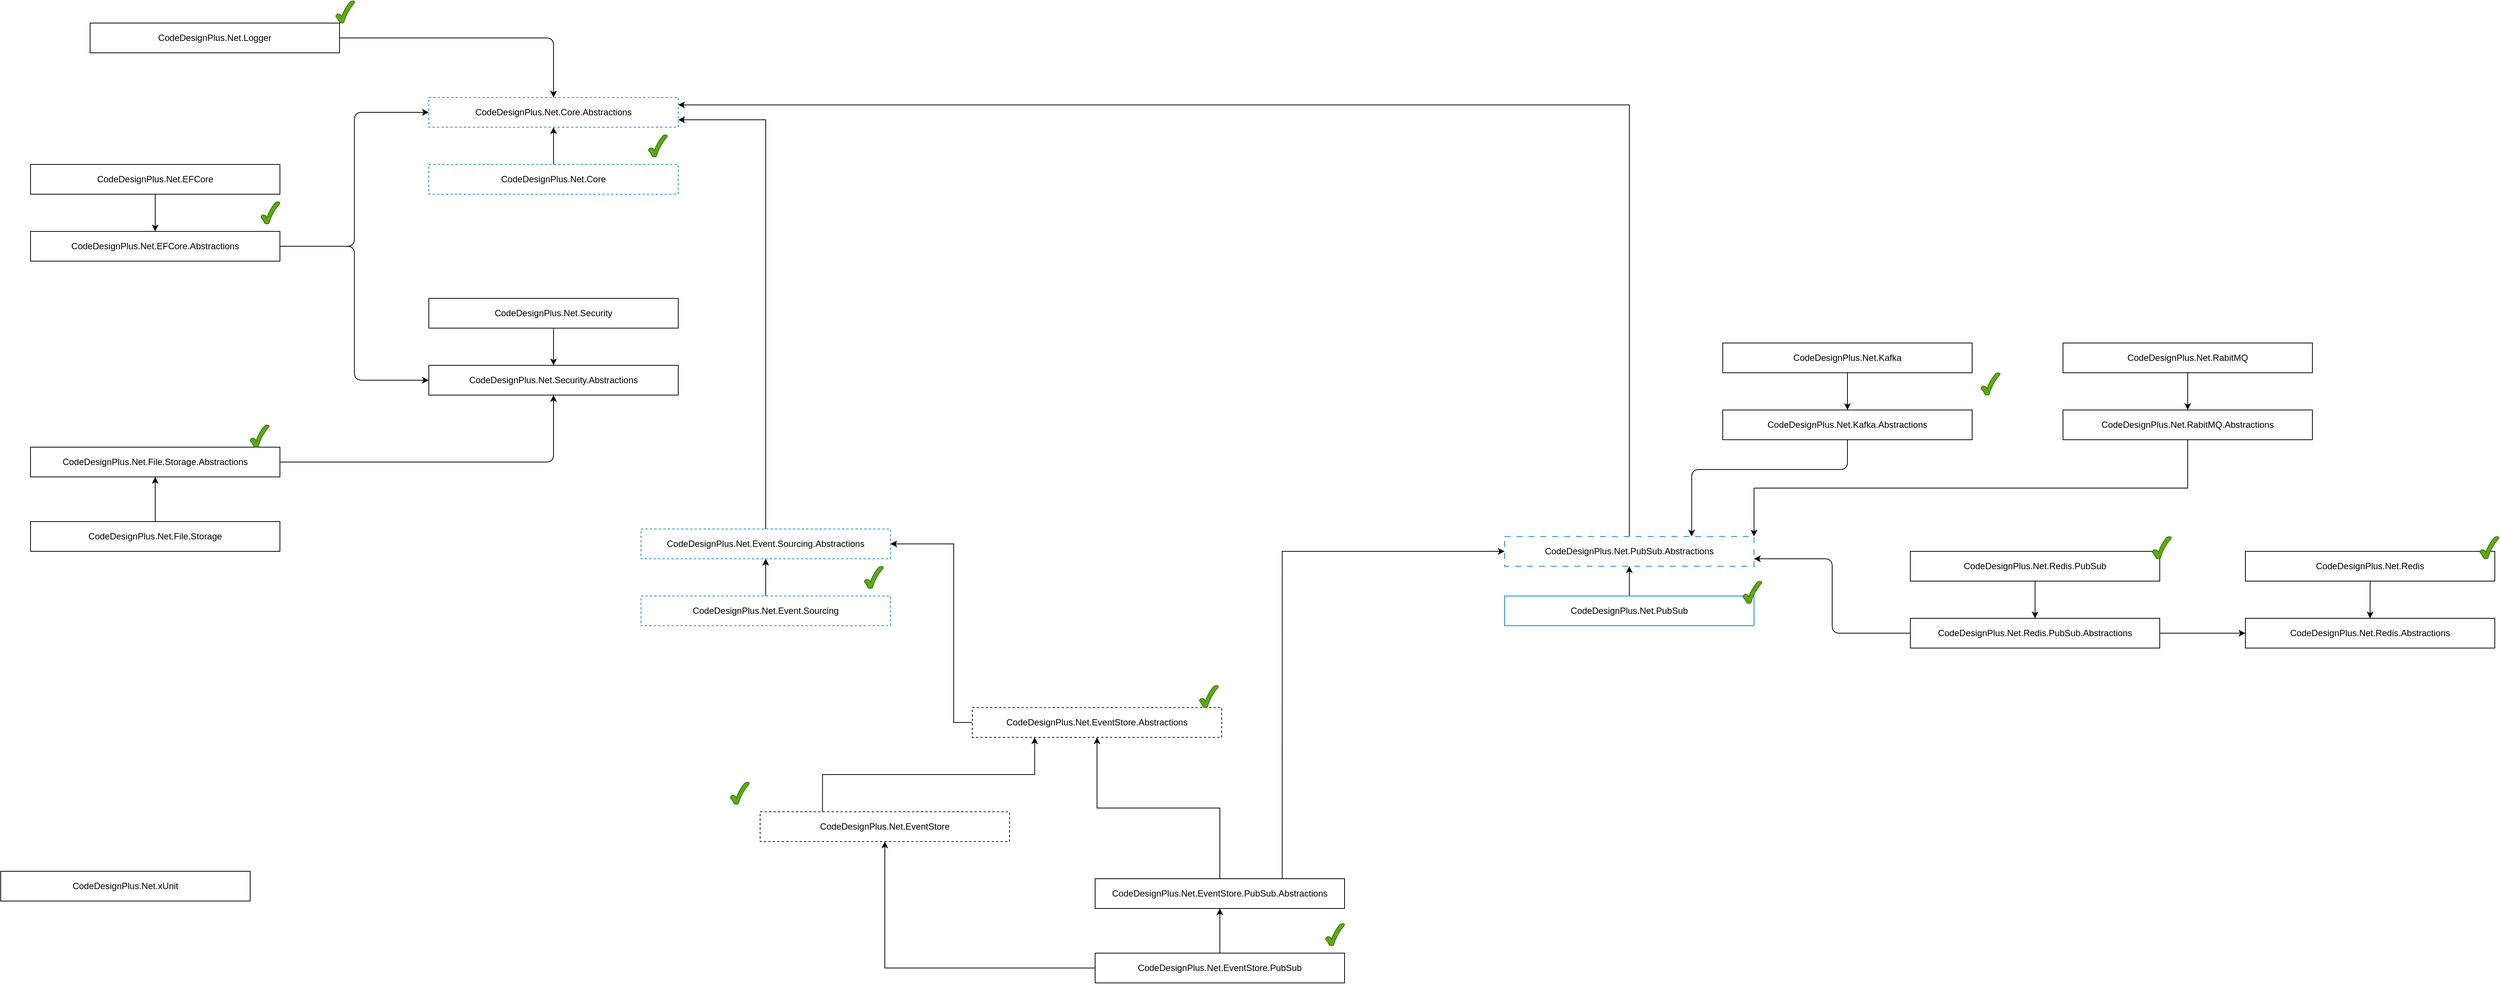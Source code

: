 <mxfile version="24.5.1" type="device" pages="2">
  <diagram id="ALPiPwQ1Wrh_tRAnz7oF" name="Page-1">
    <mxGraphModel dx="2284" dy="836" grid="1" gridSize="10" guides="1" tooltips="1" connect="1" arrows="1" fold="1" page="1" pageScale="1" pageWidth="850" pageHeight="1100" math="0" shadow="0">
      <root>
        <mxCell id="0" />
        <mxCell id="1" parent="0" />
        <mxCell id="4" style="edgeStyle=orthogonalEdgeStyle;html=1;entryX=0.5;entryY=1;entryDx=0;entryDy=0;" parent="1" source="2" target="3" edge="1">
          <mxGeometry relative="1" as="geometry" />
        </mxCell>
        <mxCell id="2" value="CodeDesignPlus.Net.Core" style="rounded=0;whiteSpace=wrap;html=1;dashed=1;strokeColor=#007FFF;" parent="1" vertex="1">
          <mxGeometry x="305" y="270" width="335" height="40" as="geometry" />
        </mxCell>
        <mxCell id="3" value="CodeDesignPlus.Net.Core.Abstractions" style="rounded=0;whiteSpace=wrap;html=1;dashed=1;strokeColor=#007FFF;" parent="1" vertex="1">
          <mxGeometry x="305" y="180" width="335" height="40" as="geometry" />
        </mxCell>
        <mxCell id="21" style="edgeStyle=orthogonalEdgeStyle;html=1;exitX=1;exitY=0.5;exitDx=0;exitDy=0;entryX=0;entryY=0.5;entryDx=0;entryDy=0;" parent="1" source="7" target="3" edge="1">
          <mxGeometry relative="1" as="geometry" />
        </mxCell>
        <mxCell id="22" style="edgeStyle=orthogonalEdgeStyle;html=1;exitX=1;exitY=0.5;exitDx=0;exitDy=0;entryX=0;entryY=0.5;entryDx=0;entryDy=0;" parent="1" source="7" target="13" edge="1">
          <mxGeometry relative="1" as="geometry" />
        </mxCell>
        <mxCell id="7" value="CodeDesignPlus.Net.EFCore.Abstractions" style="rounded=0;whiteSpace=wrap;html=1;" parent="1" vertex="1">
          <mxGeometry x="-230" y="360" width="335" height="40" as="geometry" />
        </mxCell>
        <mxCell id="18" style="edgeStyle=none;html=1;exitX=0.5;exitY=1;exitDx=0;exitDy=0;" parent="1" source="8" target="7" edge="1">
          <mxGeometry relative="1" as="geometry" />
        </mxCell>
        <mxCell id="8" value="CodeDesignPlus.Net.EFCore" style="rounded=0;whiteSpace=wrap;html=1;" parent="1" vertex="1">
          <mxGeometry x="-230" y="270" width="335" height="40" as="geometry" />
        </mxCell>
        <mxCell id="10" value="CodeDesignPlus.Net.Redis.Abstractions" style="rounded=0;whiteSpace=wrap;html=1;" parent="1" vertex="1">
          <mxGeometry x="2745" y="880" width="335" height="40" as="geometry" />
        </mxCell>
        <mxCell id="24" style="edgeStyle=orthogonalEdgeStyle;html=1;exitX=0.5;exitY=1;exitDx=0;exitDy=0;entryX=0.5;entryY=0;entryDx=0;entryDy=0;" parent="1" source="11" target="10" edge="1">
          <mxGeometry relative="1" as="geometry" />
        </mxCell>
        <mxCell id="11" value="CodeDesignPlus.Net.Redis" style="rounded=0;whiteSpace=wrap;html=1;" parent="1" vertex="1">
          <mxGeometry x="2745" y="790" width="335" height="40" as="geometry" />
        </mxCell>
        <mxCell id="13" value="CodeDesignPlus.Net.Security.Abstractions" style="rounded=0;whiteSpace=wrap;html=1;" parent="1" vertex="1">
          <mxGeometry x="305" y="540" width="335" height="40" as="geometry" />
        </mxCell>
        <mxCell id="20" style="edgeStyle=none;html=1;exitX=0.5;exitY=1;exitDx=0;exitDy=0;" parent="1" source="14" target="13" edge="1">
          <mxGeometry relative="1" as="geometry" />
        </mxCell>
        <mxCell id="14" value="CodeDesignPlus.Net.Security" style="rounded=0;whiteSpace=wrap;html=1;" parent="1" vertex="1">
          <mxGeometry x="305" y="450" width="335" height="40" as="geometry" />
        </mxCell>
        <mxCell id="cR9hNljPTaHk-naQaL1g-62" style="edgeStyle=orthogonalEdgeStyle;rounded=0;orthogonalLoop=1;jettySize=auto;html=1;exitX=0.5;exitY=0;exitDx=0;exitDy=0;entryX=1;entryY=0.25;entryDx=0;entryDy=0;" parent="1" source="16" target="3" edge="1">
          <mxGeometry relative="1" as="geometry" />
        </mxCell>
        <mxCell id="16" value="CodeDesignPlus.Net.PubSub.Abstractions" style="rounded=0;whiteSpace=wrap;html=1;dashed=1;dashPattern=8 8;strokeColor=#007FFF;" parent="1" vertex="1">
          <mxGeometry x="1750" y="770" width="335" height="40" as="geometry" />
        </mxCell>
        <mxCell id="cR9hNljPTaHk-naQaL1g-59" style="edgeStyle=orthogonalEdgeStyle;rounded=0;orthogonalLoop=1;jettySize=auto;html=1;exitX=0.5;exitY=0;exitDx=0;exitDy=0;" parent="1" source="17" target="16" edge="1">
          <mxGeometry relative="1" as="geometry" />
        </mxCell>
        <mxCell id="17" value="CodeDesignPlus.Net.PubSub" style="rounded=0;whiteSpace=wrap;html=1;strokeColor=#007FFF;" parent="1" vertex="1">
          <mxGeometry x="1750" y="850" width="335" height="40" as="geometry" />
        </mxCell>
        <mxCell id="28" style="edgeStyle=orthogonalEdgeStyle;html=1;exitX=0;exitY=0.5;exitDx=0;exitDy=0;entryX=1;entryY=0.75;entryDx=0;entryDy=0;" parent="1" source="25" target="16" edge="1">
          <mxGeometry relative="1" as="geometry" />
        </mxCell>
        <mxCell id="25" value="CodeDesignPlus.Net.Redis.PubSub.Abstractions" style="rounded=0;whiteSpace=wrap;html=1;" parent="1" vertex="1">
          <mxGeometry x="2295" y="880" width="335" height="40" as="geometry" />
        </mxCell>
        <mxCell id="26" style="edgeStyle=orthogonalEdgeStyle;html=1;exitX=0.5;exitY=1;exitDx=0;exitDy=0;entryX=0.5;entryY=0;entryDx=0;entryDy=0;" parent="1" source="27" target="25" edge="1">
          <mxGeometry relative="1" as="geometry" />
        </mxCell>
        <mxCell id="29" style="edgeStyle=orthogonalEdgeStyle;html=1;exitX=1;exitY=0.5;exitDx=0;exitDy=0;entryX=0;entryY=0.5;entryDx=0;entryDy=0;" parent="1" source="25" target="10" edge="1">
          <mxGeometry relative="1" as="geometry" />
        </mxCell>
        <mxCell id="27" value="CodeDesignPlus.Net.Redis.PubSub" style="rounded=0;whiteSpace=wrap;html=1;" parent="1" vertex="1">
          <mxGeometry x="2295" y="790" width="335" height="40" as="geometry" />
        </mxCell>
        <mxCell id="cR9hNljPTaHk-naQaL1g-58" style="edgeStyle=orthogonalEdgeStyle;rounded=0;orthogonalLoop=1;jettySize=auto;html=1;exitX=0.5;exitY=0;exitDx=0;exitDy=0;entryX=1;entryY=0.75;entryDx=0;entryDy=0;" parent="1" source="30" target="3" edge="1">
          <mxGeometry relative="1" as="geometry" />
        </mxCell>
        <mxCell id="30" value="CodeDesignPlus.Net.Event.Sourcing.Abstractions" style="rounded=0;whiteSpace=wrap;html=1;dashed=1;strokeColor=#007FFF;" parent="1" vertex="1">
          <mxGeometry x="590" y="760" width="335" height="40" as="geometry" />
        </mxCell>
        <mxCell id="BZV_SSzwjaXfjPJKH0XT-58" style="edgeStyle=orthogonalEdgeStyle;rounded=0;orthogonalLoop=1;jettySize=auto;html=1;exitX=0.5;exitY=0;exitDx=0;exitDy=0;entryX=0.5;entryY=1;entryDx=0;entryDy=0;" parent="1" source="32" target="30" edge="1">
          <mxGeometry relative="1" as="geometry" />
        </mxCell>
        <mxCell id="32" value="CodeDesignPlus.Net.Event.Sourcing" style="rounded=0;whiteSpace=wrap;html=1;dashed=1;strokeColor=#007FFF;" parent="1" vertex="1">
          <mxGeometry x="590" y="850" width="335" height="40" as="geometry" />
        </mxCell>
        <mxCell id="PFTSv4L4xOiEKsPsDuad-58" style="edgeStyle=orthogonalEdgeStyle;rounded=0;orthogonalLoop=1;jettySize=auto;html=1;exitX=0;exitY=0.5;exitDx=0;exitDy=0;" parent="1" source="34" target="30" edge="1">
          <mxGeometry relative="1" as="geometry">
            <Array as="points">
              <mxPoint x="1010" y="1020" />
              <mxPoint x="1010" y="780" />
            </Array>
          </mxGeometry>
        </mxCell>
        <mxCell id="34" value="CodeDesignPlus.Net.EventStore.Abstractions" style="rounded=0;whiteSpace=wrap;html=1;dashed=1;" parent="1" vertex="1">
          <mxGeometry x="1035" y="1000" width="335" height="40" as="geometry" />
        </mxCell>
        <mxCell id="cR9hNljPTaHk-naQaL1g-60" style="edgeStyle=orthogonalEdgeStyle;rounded=0;orthogonalLoop=1;jettySize=auto;html=1;exitX=0.25;exitY=0;exitDx=0;exitDy=0;entryX=0.25;entryY=1;entryDx=0;entryDy=0;" parent="1" source="36" target="34" edge="1">
          <mxGeometry relative="1" as="geometry" />
        </mxCell>
        <mxCell id="36" value="CodeDesignPlus.Net.EventStore" style="rounded=0;whiteSpace=wrap;html=1;dashed=1;" parent="1" vertex="1">
          <mxGeometry x="750" y="1140" width="335" height="40" as="geometry" />
        </mxCell>
        <mxCell id="cR9hNljPTaHk-naQaL1g-61" style="edgeStyle=orthogonalEdgeStyle;rounded=0;orthogonalLoop=1;jettySize=auto;html=1;exitX=0.5;exitY=0;exitDx=0;exitDy=0;" parent="1" source="41" target="34" edge="1">
          <mxGeometry relative="1" as="geometry" />
        </mxCell>
        <mxCell id="cR9hNljPTaHk-naQaL1g-63" style="edgeStyle=orthogonalEdgeStyle;rounded=0;orthogonalLoop=1;jettySize=auto;html=1;exitX=0.75;exitY=0;exitDx=0;exitDy=0;entryX=0;entryY=0.5;entryDx=0;entryDy=0;" parent="1" source="41" target="16" edge="1">
          <mxGeometry relative="1" as="geometry" />
        </mxCell>
        <mxCell id="41" value="CodeDesignPlus.Net.EventStore.PubSub.Abstractions" style="rounded=0;whiteSpace=wrap;html=1;" parent="1" vertex="1">
          <mxGeometry x="1200" y="1230" width="335" height="40" as="geometry" />
        </mxCell>
        <mxCell id="42" style="edgeStyle=none;html=1;entryX=0.5;entryY=1;entryDx=0;entryDy=0;" parent="1" source="43" target="41" edge="1">
          <mxGeometry relative="1" as="geometry" />
        </mxCell>
        <mxCell id="cR9hNljPTaHk-naQaL1g-69" style="edgeStyle=orthogonalEdgeStyle;rounded=0;orthogonalLoop=1;jettySize=auto;html=1;exitX=0;exitY=0.5;exitDx=0;exitDy=0;" parent="1" source="43" target="36" edge="1">
          <mxGeometry relative="1" as="geometry" />
        </mxCell>
        <mxCell id="43" value="CodeDesignPlus.Net.EventStore.PubSub" style="rounded=0;whiteSpace=wrap;html=1;" parent="1" vertex="1">
          <mxGeometry x="1200" y="1330" width="335" height="40" as="geometry" />
        </mxCell>
        <mxCell id="49" style="edgeStyle=orthogonalEdgeStyle;html=1;exitX=0.5;exitY=1;exitDx=0;exitDy=0;entryX=0.75;entryY=0;entryDx=0;entryDy=0;" parent="1" source="46" target="16" edge="1">
          <mxGeometry relative="1" as="geometry">
            <Array as="points">
              <mxPoint x="2211" y="680" />
              <mxPoint x="2001" y="680" />
            </Array>
          </mxGeometry>
        </mxCell>
        <mxCell id="46" value="CodeDesignPlus.Net.Kafka.Abstractions" style="rounded=0;whiteSpace=wrap;html=1;" parent="1" vertex="1">
          <mxGeometry x="2043" y="600" width="335" height="40" as="geometry" />
        </mxCell>
        <mxCell id="47" style="edgeStyle=none;html=1;entryX=0.5;entryY=0;entryDx=0;entryDy=0;" parent="1" source="48" target="46" edge="1">
          <mxGeometry relative="1" as="geometry" />
        </mxCell>
        <mxCell id="48" value="CodeDesignPlus.Net.Kafka" style="rounded=0;whiteSpace=wrap;html=1;" parent="1" vertex="1">
          <mxGeometry x="2043" y="510" width="335" height="40" as="geometry" />
        </mxCell>
        <mxCell id="50" value="CodeDesignPlus.Net.xUnit" style="rounded=0;whiteSpace=wrap;html=1;" parent="1" vertex="1">
          <mxGeometry x="-270" y="1220" width="335" height="40" as="geometry" />
        </mxCell>
        <mxCell id="54" style="edgeStyle=orthogonalEdgeStyle;html=1;exitX=1;exitY=0.5;exitDx=0;exitDy=0;entryX=0.5;entryY=1;entryDx=0;entryDy=0;" parent="1" source="51" target="13" edge="1">
          <mxGeometry relative="1" as="geometry" />
        </mxCell>
        <mxCell id="51" value="CodeDesignPlus.Net.File.Storage.Abstractions" style="rounded=0;whiteSpace=wrap;html=1;" parent="1" vertex="1">
          <mxGeometry x="-230" y="650" width="335" height="40" as="geometry" />
        </mxCell>
        <mxCell id="52" style="edgeStyle=none;html=1;entryX=0.5;entryY=1;entryDx=0;entryDy=0;" parent="1" source="53" target="51" edge="1">
          <mxGeometry relative="1" as="geometry" />
        </mxCell>
        <mxCell id="53" value="CodeDesignPlus.Net.File.Storage" style="rounded=0;whiteSpace=wrap;html=1;" parent="1" vertex="1">
          <mxGeometry x="-230" y="750" width="335" height="40" as="geometry" />
        </mxCell>
        <mxCell id="58" style="edgeStyle=orthogonalEdgeStyle;html=1;exitX=1;exitY=0.5;exitDx=0;exitDy=0;entryX=0.5;entryY=0;entryDx=0;entryDy=0;" parent="1" source="57" target="3" edge="1">
          <mxGeometry relative="1" as="geometry" />
        </mxCell>
        <mxCell id="57" value="CodeDesignPlus.Net.Logger" style="rounded=0;whiteSpace=wrap;html=1;" parent="1" vertex="1">
          <mxGeometry x="-150" y="80" width="335" height="40" as="geometry" />
        </mxCell>
        <mxCell id="cR9hNljPTaHk-naQaL1g-64" value="" style="verticalLabelPosition=bottom;verticalAlign=top;html=1;shape=mxgraph.basic.tick;fillColor=#60a917;fontColor=#ffffff;strokeColor=#2D7600;" parent="1" vertex="1">
          <mxGeometry x="600" y="230" width="25.5" height="30" as="geometry" />
        </mxCell>
        <mxCell id="cR9hNljPTaHk-naQaL1g-65" value="" style="verticalLabelPosition=bottom;verticalAlign=top;html=1;shape=mxgraph.basic.tick;fillColor=#60a917;fontColor=#ffffff;strokeColor=#2D7600;" parent="1" vertex="1">
          <mxGeometry x="890" y="810" width="25.5" height="30" as="geometry" />
        </mxCell>
        <mxCell id="cR9hNljPTaHk-naQaL1g-66" value="" style="verticalLabelPosition=bottom;verticalAlign=top;html=1;shape=mxgraph.basic.tick;fillColor=#60a917;fontColor=#ffffff;strokeColor=#2D7600;" parent="1" vertex="1">
          <mxGeometry x="1340" y="970" width="25.5" height="30" as="geometry" />
        </mxCell>
        <mxCell id="cR9hNljPTaHk-naQaL1g-67" value="" style="verticalLabelPosition=bottom;verticalAlign=top;html=1;shape=mxgraph.basic.tick;fillColor=#60a917;fontColor=#ffffff;strokeColor=#2D7600;" parent="1" vertex="1">
          <mxGeometry x="2070" y="830" width="25.5" height="30" as="geometry" />
        </mxCell>
        <mxCell id="cR9hNljPTaHk-naQaL1g-68" value="" style="verticalLabelPosition=bottom;verticalAlign=top;html=1;shape=mxgraph.basic.tick;fillColor=#60a917;fontColor=#ffffff;strokeColor=#2D7600;" parent="1" vertex="1">
          <mxGeometry x="1509.5" y="1290" width="25.5" height="30" as="geometry" />
        </mxCell>
        <mxCell id="TdpOT9Mr8JHG2yvZLoe9-58" value="" style="verticalLabelPosition=bottom;verticalAlign=top;html=1;shape=mxgraph.basic.tick;fillColor=#60a917;fontColor=#ffffff;strokeColor=#2D7600;" parent="1" vertex="1">
          <mxGeometry x="2620" y="770" width="25.5" height="30" as="geometry" />
        </mxCell>
        <mxCell id="TdpOT9Mr8JHG2yvZLoe9-59" value="" style="verticalLabelPosition=bottom;verticalAlign=top;html=1;shape=mxgraph.basic.tick;fillColor=#60a917;fontColor=#ffffff;strokeColor=#2D7600;" parent="1" vertex="1">
          <mxGeometry x="3060" y="770" width="25.5" height="30" as="geometry" />
        </mxCell>
        <mxCell id="nNXmfI7Xdwc4WvsdD9Fa-58" value="" style="verticalLabelPosition=bottom;verticalAlign=top;html=1;shape=mxgraph.basic.tick;fillColor=#60a917;fontColor=#ffffff;strokeColor=#2D7600;" parent="1" vertex="1">
          <mxGeometry x="79.5" y="320" width="25.5" height="30" as="geometry" />
        </mxCell>
        <mxCell id="nNXmfI7Xdwc4WvsdD9Fa-59" value="" style="verticalLabelPosition=bottom;verticalAlign=top;html=1;shape=mxgraph.basic.tick;fillColor=#60a917;fontColor=#ffffff;strokeColor=#2D7600;" parent="1" vertex="1">
          <mxGeometry x="180" y="50" width="25.5" height="30" as="geometry" />
        </mxCell>
        <mxCell id="nNXmfI7Xdwc4WvsdD9Fa-60" value="" style="verticalLabelPosition=bottom;verticalAlign=top;html=1;shape=mxgraph.basic.tick;fillColor=#60a917;fontColor=#ffffff;strokeColor=#2D7600;" parent="1" vertex="1">
          <mxGeometry x="65" y="620" width="25.5" height="30" as="geometry" />
        </mxCell>
        <mxCell id="nNXmfI7Xdwc4WvsdD9Fa-61" value="" style="verticalLabelPosition=bottom;verticalAlign=top;html=1;shape=mxgraph.basic.tick;fillColor=#60a917;fontColor=#ffffff;strokeColor=#2D7600;" parent="1" vertex="1">
          <mxGeometry x="710" y="1100" width="25.5" height="30" as="geometry" />
        </mxCell>
        <mxCell id="nNXmfI7Xdwc4WvsdD9Fa-62" value="" style="verticalLabelPosition=bottom;verticalAlign=top;html=1;shape=mxgraph.basic.tick;fillColor=#60a917;fontColor=#ffffff;strokeColor=#2D7600;" parent="1" vertex="1">
          <mxGeometry x="2390" y="550" width="25.5" height="30" as="geometry" />
        </mxCell>
        <mxCell id="-YHXVxjGIGFMavkAMuD4-63" style="edgeStyle=orthogonalEdgeStyle;rounded=0;orthogonalLoop=1;jettySize=auto;html=1;exitX=0.5;exitY=1;exitDx=0;exitDy=0;entryX=1;entryY=0;entryDx=0;entryDy=0;" parent="1" source="-YHXVxjGIGFMavkAMuD4-58" target="16" edge="1">
          <mxGeometry relative="1" as="geometry" />
        </mxCell>
        <mxCell id="-YHXVxjGIGFMavkAMuD4-58" value="CodeDesignPlus.Net.RabitMQ.Abstractions" style="rounded=0;whiteSpace=wrap;html=1;" parent="1" vertex="1">
          <mxGeometry x="2500" y="600" width="335" height="40" as="geometry" />
        </mxCell>
        <mxCell id="-YHXVxjGIGFMavkAMuD4-59" style="edgeStyle=none;html=1;entryX=0.5;entryY=0;entryDx=0;entryDy=0;" parent="1" source="-YHXVxjGIGFMavkAMuD4-60" target="-YHXVxjGIGFMavkAMuD4-58" edge="1">
          <mxGeometry relative="1" as="geometry" />
        </mxCell>
        <mxCell id="-YHXVxjGIGFMavkAMuD4-60" value="CodeDesignPlus.Net.RabitMQ" style="rounded=0;whiteSpace=wrap;html=1;" parent="1" vertex="1">
          <mxGeometry x="2500" y="510" width="335" height="40" as="geometry" />
        </mxCell>
      </root>
    </mxGraphModel>
  </diagram>
  <diagram id="akfSif0_D-DrA6sWvF45" name="Page-2">
    <mxGraphModel dx="2609" dy="1730" grid="1" gridSize="10" guides="1" tooltips="1" connect="1" arrows="1" fold="1" page="1" pageScale="1" pageWidth="1100" pageHeight="850" math="0" shadow="0">
      <root>
        <mxCell id="0" />
        <mxCell id="1" parent="0" />
        <mxCell id="rKmocAkUo4Y0R12zVvtC-1" style="edgeStyle=orthogonalEdgeStyle;html=1;entryX=0.5;entryY=1;entryDx=0;entryDy=0;" parent="1" source="rKmocAkUo4Y0R12zVvtC-2" target="rKmocAkUo4Y0R12zVvtC-3" edge="1">
          <mxGeometry relative="1" as="geometry" />
        </mxCell>
        <mxCell id="rKmocAkUo4Y0R12zVvtC-2" value="CodeDesignPlus.Net.Core" style="rounded=0;whiteSpace=wrap;html=1;" parent="1" vertex="1">
          <mxGeometry x="305" y="270" width="335" height="40" as="geometry" />
        </mxCell>
        <mxCell id="rKmocAkUo4Y0R12zVvtC-3" value="CodeDesignPlus.Net.Core.Abstractions" style="rounded=0;whiteSpace=wrap;html=1;" parent="1" vertex="1">
          <mxGeometry x="305" y="180" width="335" height="40" as="geometry" />
        </mxCell>
        <mxCell id="rKmocAkUo4Y0R12zVvtC-4" style="edgeStyle=orthogonalEdgeStyle;html=1;exitX=1;exitY=0.5;exitDx=0;exitDy=0;entryX=0;entryY=0.5;entryDx=0;entryDy=0;" parent="1" source="rKmocAkUo4Y0R12zVvtC-6" target="rKmocAkUo4Y0R12zVvtC-3" edge="1">
          <mxGeometry relative="1" as="geometry" />
        </mxCell>
        <mxCell id="rKmocAkUo4Y0R12zVvtC-5" style="edgeStyle=orthogonalEdgeStyle;html=1;exitX=1;exitY=0.5;exitDx=0;exitDy=0;entryX=0;entryY=0.5;entryDx=0;entryDy=0;" parent="1" source="rKmocAkUo4Y0R12zVvtC-6" target="rKmocAkUo4Y0R12zVvtC-12" edge="1">
          <mxGeometry relative="1" as="geometry" />
        </mxCell>
        <mxCell id="rKmocAkUo4Y0R12zVvtC-6" value="CodeDesignPlus.Net.EFCore.Abstractions" style="rounded=0;whiteSpace=wrap;html=1;" parent="1" vertex="1">
          <mxGeometry x="-230" y="360" width="335" height="40" as="geometry" />
        </mxCell>
        <mxCell id="rKmocAkUo4Y0R12zVvtC-7" style="edgeStyle=none;html=1;exitX=0.5;exitY=1;exitDx=0;exitDy=0;" parent="1" source="rKmocAkUo4Y0R12zVvtC-8" target="rKmocAkUo4Y0R12zVvtC-6" edge="1">
          <mxGeometry relative="1" as="geometry" />
        </mxCell>
        <mxCell id="rKmocAkUo4Y0R12zVvtC-8" value="CodeDesignPlus.Net.EFCore" style="rounded=0;whiteSpace=wrap;html=1;" parent="1" vertex="1">
          <mxGeometry x="-230" y="270" width="335" height="40" as="geometry" />
        </mxCell>
        <mxCell id="rKmocAkUo4Y0R12zVvtC-9" value="CodeDesignPlus.Net.Redis.Abstractions" style="rounded=0;whiteSpace=wrap;html=1;" parent="1" vertex="1">
          <mxGeometry x="2340" y="330" width="335" height="40" as="geometry" />
        </mxCell>
        <mxCell id="rKmocAkUo4Y0R12zVvtC-10" style="edgeStyle=orthogonalEdgeStyle;html=1;exitX=0.5;exitY=1;exitDx=0;exitDy=0;entryX=0.5;entryY=0;entryDx=0;entryDy=0;" parent="1" source="rKmocAkUo4Y0R12zVvtC-11" target="rKmocAkUo4Y0R12zVvtC-9" edge="1">
          <mxGeometry relative="1" as="geometry" />
        </mxCell>
        <mxCell id="rKmocAkUo4Y0R12zVvtC-11" value="CodeDesignPlus.Net.Redis" style="rounded=0;whiteSpace=wrap;html=1;" parent="1" vertex="1">
          <mxGeometry x="2340" y="240" width="335" height="40" as="geometry" />
        </mxCell>
        <mxCell id="rKmocAkUo4Y0R12zVvtC-12" value="CodeDesignPlus.Net.Security.Abstractions" style="rounded=0;whiteSpace=wrap;html=1;" parent="1" vertex="1">
          <mxGeometry x="305" y="540" width="335" height="40" as="geometry" />
        </mxCell>
        <mxCell id="rKmocAkUo4Y0R12zVvtC-13" style="edgeStyle=none;html=1;exitX=0.5;exitY=1;exitDx=0;exitDy=0;" parent="1" source="rKmocAkUo4Y0R12zVvtC-14" target="rKmocAkUo4Y0R12zVvtC-12" edge="1">
          <mxGeometry relative="1" as="geometry" />
        </mxCell>
        <mxCell id="rKmocAkUo4Y0R12zVvtC-14" value="CodeDesignPlus.Net.Security" style="rounded=0;whiteSpace=wrap;html=1;" parent="1" vertex="1">
          <mxGeometry x="305" y="450" width="335" height="40" as="geometry" />
        </mxCell>
        <mxCell id="rKmocAkUo4Y0R12zVvtC-15" value="CodeDesignPlus.Net.PubSub.Abstractions" style="rounded=0;whiteSpace=wrap;html=1;dashed=1;dashPattern=8 8;" parent="1" vertex="1">
          <mxGeometry x="1370" y="320" width="335" height="40" as="geometry" />
        </mxCell>
        <mxCell id="rKmocAkUo4Y0R12zVvtC-16" style="edgeStyle=orthogonalEdgeStyle;html=1;exitX=0.5;exitY=1;exitDx=0;exitDy=0;entryX=0.5;entryY=0;entryDx=0;entryDy=0;" parent="1" source="rKmocAkUo4Y0R12zVvtC-17" target="rKmocAkUo4Y0R12zVvtC-15" edge="1">
          <mxGeometry relative="1" as="geometry" />
        </mxCell>
        <mxCell id="rKmocAkUo4Y0R12zVvtC-17" value="CodeDesignPlus.Net.PubSub" style="rounded=0;whiteSpace=wrap;html=1;" parent="1" vertex="1">
          <mxGeometry x="1370" y="230" width="335" height="40" as="geometry" />
        </mxCell>
        <mxCell id="rKmocAkUo4Y0R12zVvtC-18" style="edgeStyle=orthogonalEdgeStyle;html=1;exitX=0;exitY=0.5;exitDx=0;exitDy=0;entryX=1;entryY=0.75;entryDx=0;entryDy=0;" parent="1" source="rKmocAkUo4Y0R12zVvtC-19" target="rKmocAkUo4Y0R12zVvtC-15" edge="1">
          <mxGeometry relative="1" as="geometry" />
        </mxCell>
        <mxCell id="rKmocAkUo4Y0R12zVvtC-19" value="CodeDesignPlus.Net.Redis.PubSub.Abstractions" style="rounded=0;whiteSpace=wrap;html=1;" parent="1" vertex="1">
          <mxGeometry x="1890" y="330" width="335" height="40" as="geometry" />
        </mxCell>
        <mxCell id="rKmocAkUo4Y0R12zVvtC-20" style="edgeStyle=orthogonalEdgeStyle;html=1;exitX=0.5;exitY=1;exitDx=0;exitDy=0;entryX=0.5;entryY=0;entryDx=0;entryDy=0;" parent="1" source="rKmocAkUo4Y0R12zVvtC-22" target="rKmocAkUo4Y0R12zVvtC-19" edge="1">
          <mxGeometry relative="1" as="geometry" />
        </mxCell>
        <mxCell id="rKmocAkUo4Y0R12zVvtC-21" style="edgeStyle=orthogonalEdgeStyle;html=1;exitX=1;exitY=0.5;exitDx=0;exitDy=0;entryX=0;entryY=0.5;entryDx=0;entryDy=0;" parent="1" source="rKmocAkUo4Y0R12zVvtC-19" target="rKmocAkUo4Y0R12zVvtC-9" edge="1">
          <mxGeometry relative="1" as="geometry" />
        </mxCell>
        <mxCell id="rKmocAkUo4Y0R12zVvtC-22" value="CodeDesignPlus.Net.Redis.PubSub" style="rounded=0;whiteSpace=wrap;html=1;" parent="1" vertex="1">
          <mxGeometry x="1890" y="240" width="335" height="40" as="geometry" />
        </mxCell>
        <mxCell id="rKmocAkUo4Y0R12zVvtC-48" style="edgeStyle=orthogonalEdgeStyle;rounded=0;orthogonalLoop=1;jettySize=auto;html=1;exitX=0;exitY=0.5;exitDx=0;exitDy=0;entryX=1;entryY=0.25;entryDx=0;entryDy=0;" parent="1" source="rKmocAkUo4Y0R12zVvtC-24" target="rKmocAkUo4Y0R12zVvtC-3" edge="1">
          <mxGeometry relative="1" as="geometry" />
        </mxCell>
        <mxCell id="rKmocAkUo4Y0R12zVvtC-24" value="CodeDesignPlus.Net.Event.Sourcing.Abstractions" style="rounded=0;whiteSpace=wrap;html=1;" parent="1" vertex="1">
          <mxGeometry x="1360" y="790" width="335" height="40" as="geometry" />
        </mxCell>
        <mxCell id="rKmocAkUo4Y0R12zVvtC-25" style="edgeStyle=orthogonalEdgeStyle;html=1;exitX=0.5;exitY=1;exitDx=0;exitDy=0;entryX=0.5;entryY=0;entryDx=0;entryDy=0;" parent="1" source="rKmocAkUo4Y0R12zVvtC-26" target="rKmocAkUo4Y0R12zVvtC-24" edge="1">
          <mxGeometry relative="1" as="geometry" />
        </mxCell>
        <mxCell id="rKmocAkUo4Y0R12zVvtC-26" value="CodeDesignPlus.Net.Event.Sourcing" style="rounded=0;whiteSpace=wrap;html=1;" parent="1" vertex="1">
          <mxGeometry x="1360" y="700" width="335" height="40" as="geometry" />
        </mxCell>
        <mxCell id="rKmocAkUo4Y0R12zVvtC-28" style="edgeStyle=orthogonalEdgeStyle;html=1;exitX=1;exitY=0.5;exitDx=0;exitDy=0;entryX=0.5;entryY=1;entryDx=0;entryDy=0;" parent="1" source="rKmocAkUo4Y0R12zVvtC-29" target="rKmocAkUo4Y0R12zVvtC-24" edge="1">
          <mxGeometry relative="1" as="geometry" />
        </mxCell>
        <mxCell id="rKmocAkUo4Y0R12zVvtC-29" value="CodeDesignPlus.Net.EventStore.Abstractions" style="rounded=0;whiteSpace=wrap;html=1;" parent="1" vertex="1">
          <mxGeometry x="660" y="920" width="335" height="40" as="geometry" />
        </mxCell>
        <mxCell id="rKmocAkUo4Y0R12zVvtC-30" style="edgeStyle=none;html=1;entryX=0.5;entryY=1;entryDx=0;entryDy=0;" parent="1" source="rKmocAkUo4Y0R12zVvtC-31" target="rKmocAkUo4Y0R12zVvtC-29" edge="1">
          <mxGeometry relative="1" as="geometry" />
        </mxCell>
        <mxCell id="rKmocAkUo4Y0R12zVvtC-31" value="CodeDesignPlus.Net.EventStore" style="rounded=0;whiteSpace=wrap;html=1;" parent="1" vertex="1">
          <mxGeometry x="660" y="1020" width="335" height="40" as="geometry" />
        </mxCell>
        <mxCell id="rKmocAkUo4Y0R12zVvtC-32" style="edgeStyle=orthogonalEdgeStyle;html=1;exitX=0.5;exitY=0;exitDx=0;exitDy=0;entryX=0;entryY=0.5;entryDx=0;entryDy=0;" parent="1" source="rKmocAkUo4Y0R12zVvtC-33" target="rKmocAkUo4Y0R12zVvtC-29" edge="1">
          <mxGeometry relative="1" as="geometry" />
        </mxCell>
        <mxCell id="rKmocAkUo4Y0R12zVvtC-33" value="CodeDesignPlus.Net.EventStore.PubSub.Abstractions" style="rounded=0;whiteSpace=wrap;html=1;" parent="1" vertex="1">
          <mxGeometry x="200" y="1120" width="335" height="40" as="geometry" />
        </mxCell>
        <mxCell id="rKmocAkUo4Y0R12zVvtC-34" style="edgeStyle=none;html=1;entryX=0.5;entryY=1;entryDx=0;entryDy=0;" parent="1" source="rKmocAkUo4Y0R12zVvtC-35" target="rKmocAkUo4Y0R12zVvtC-33" edge="1">
          <mxGeometry relative="1" as="geometry" />
        </mxCell>
        <mxCell id="rKmocAkUo4Y0R12zVvtC-35" value="CodeDesignPlus.Net.EventStore.PubSub" style="rounded=0;whiteSpace=wrap;html=1;" parent="1" vertex="1">
          <mxGeometry x="200" y="1220" width="335" height="40" as="geometry" />
        </mxCell>
        <mxCell id="rKmocAkUo4Y0R12zVvtC-37" style="edgeStyle=orthogonalEdgeStyle;html=1;exitX=0.5;exitY=1;exitDx=0;exitDy=0;entryX=1;entryY=0.25;entryDx=0;entryDy=0;" parent="1" source="rKmocAkUo4Y0R12zVvtC-38" target="rKmocAkUo4Y0R12zVvtC-15" edge="1">
          <mxGeometry relative="1" as="geometry" />
        </mxCell>
        <mxCell id="rKmocAkUo4Y0R12zVvtC-38" value="CodeDesignPlus.Net.Kafka.Abstractions" style="rounded=0;whiteSpace=wrap;html=1;" parent="1" vertex="1">
          <mxGeometry x="1638" y="50" width="335" height="40" as="geometry" />
        </mxCell>
        <mxCell id="rKmocAkUo4Y0R12zVvtC-39" style="edgeStyle=none;html=1;entryX=0.5;entryY=0;entryDx=0;entryDy=0;" parent="1" source="rKmocAkUo4Y0R12zVvtC-40" target="rKmocAkUo4Y0R12zVvtC-38" edge="1">
          <mxGeometry relative="1" as="geometry" />
        </mxCell>
        <mxCell id="rKmocAkUo4Y0R12zVvtC-40" value="CodeDesignPlus.Net.Kafka" style="rounded=0;whiteSpace=wrap;html=1;" parent="1" vertex="1">
          <mxGeometry x="1638" y="-40" width="335" height="40" as="geometry" />
        </mxCell>
        <mxCell id="rKmocAkUo4Y0R12zVvtC-41" value="CodeDesignPlus.Net.xUnit" style="rounded=0;whiteSpace=wrap;html=1;" parent="1" vertex="1">
          <mxGeometry x="-270" y="1220" width="335" height="40" as="geometry" />
        </mxCell>
        <mxCell id="rKmocAkUo4Y0R12zVvtC-42" style="edgeStyle=orthogonalEdgeStyle;html=1;exitX=1;exitY=0.5;exitDx=0;exitDy=0;entryX=0.5;entryY=1;entryDx=0;entryDy=0;" parent="1" source="rKmocAkUo4Y0R12zVvtC-43" target="rKmocAkUo4Y0R12zVvtC-12" edge="1">
          <mxGeometry relative="1" as="geometry" />
        </mxCell>
        <mxCell id="rKmocAkUo4Y0R12zVvtC-43" value="CodeDesignPlus.Net.File.Storage.Abstractions" style="rounded=0;whiteSpace=wrap;html=1;" parent="1" vertex="1">
          <mxGeometry x="-230" y="650" width="335" height="40" as="geometry" />
        </mxCell>
        <mxCell id="rKmocAkUo4Y0R12zVvtC-44" style="edgeStyle=none;html=1;entryX=0.5;entryY=1;entryDx=0;entryDy=0;" parent="1" source="rKmocAkUo4Y0R12zVvtC-45" target="rKmocAkUo4Y0R12zVvtC-43" edge="1">
          <mxGeometry relative="1" as="geometry" />
        </mxCell>
        <mxCell id="rKmocAkUo4Y0R12zVvtC-45" value="CodeDesignPlus.Net.File.Storage" style="rounded=0;whiteSpace=wrap;html=1;" parent="1" vertex="1">
          <mxGeometry x="-230" y="750" width="335" height="40" as="geometry" />
        </mxCell>
        <mxCell id="rKmocAkUo4Y0R12zVvtC-46" style="edgeStyle=orthogonalEdgeStyle;html=1;exitX=1;exitY=0.5;exitDx=0;exitDy=0;entryX=0.5;entryY=0;entryDx=0;entryDy=0;" parent="1" source="rKmocAkUo4Y0R12zVvtC-47" target="rKmocAkUo4Y0R12zVvtC-3" edge="1">
          <mxGeometry relative="1" as="geometry" />
        </mxCell>
        <mxCell id="rKmocAkUo4Y0R12zVvtC-47" value="CodeDesignPlus.Net.Logger" style="rounded=0;whiteSpace=wrap;html=1;" parent="1" vertex="1">
          <mxGeometry x="-150" y="80" width="335" height="40" as="geometry" />
        </mxCell>
      </root>
    </mxGraphModel>
  </diagram>
</mxfile>
